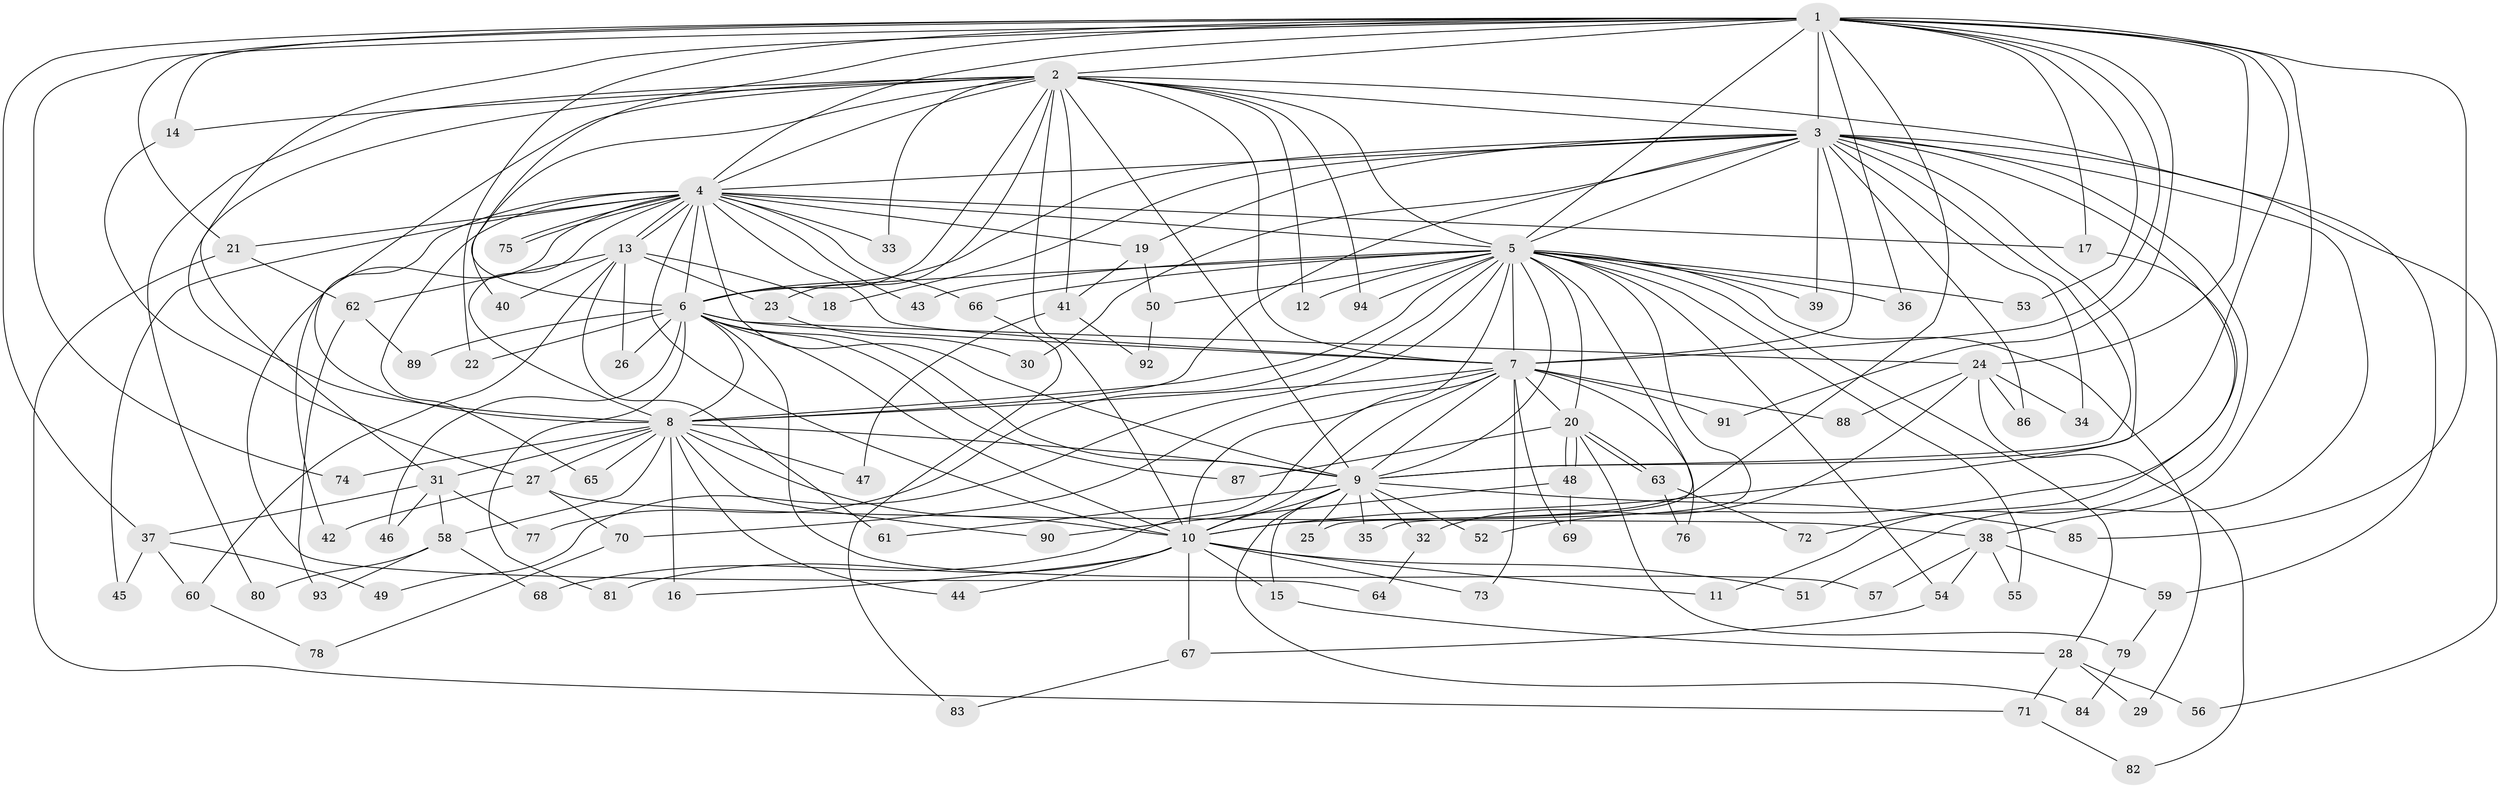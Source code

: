 // Generated by graph-tools (version 1.1) at 2025/44/03/09/25 04:44:07]
// undirected, 94 vertices, 213 edges
graph export_dot {
graph [start="1"]
  node [color=gray90,style=filled];
  1;
  2;
  3;
  4;
  5;
  6;
  7;
  8;
  9;
  10;
  11;
  12;
  13;
  14;
  15;
  16;
  17;
  18;
  19;
  20;
  21;
  22;
  23;
  24;
  25;
  26;
  27;
  28;
  29;
  30;
  31;
  32;
  33;
  34;
  35;
  36;
  37;
  38;
  39;
  40;
  41;
  42;
  43;
  44;
  45;
  46;
  47;
  48;
  49;
  50;
  51;
  52;
  53;
  54;
  55;
  56;
  57;
  58;
  59;
  60;
  61;
  62;
  63;
  64;
  65;
  66;
  67;
  68;
  69;
  70;
  71;
  72;
  73;
  74;
  75;
  76;
  77;
  78;
  79;
  80;
  81;
  82;
  83;
  84;
  85;
  86;
  87;
  88;
  89;
  90;
  91;
  92;
  93;
  94;
  1 -- 2;
  1 -- 3;
  1 -- 4;
  1 -- 5;
  1 -- 6;
  1 -- 7;
  1 -- 8;
  1 -- 9;
  1 -- 10;
  1 -- 14;
  1 -- 17;
  1 -- 21;
  1 -- 22;
  1 -- 24;
  1 -- 36;
  1 -- 37;
  1 -- 38;
  1 -- 53;
  1 -- 74;
  1 -- 85;
  1 -- 91;
  2 -- 3;
  2 -- 4;
  2 -- 5;
  2 -- 6;
  2 -- 7;
  2 -- 8;
  2 -- 9;
  2 -- 10;
  2 -- 12;
  2 -- 14;
  2 -- 23;
  2 -- 31;
  2 -- 33;
  2 -- 40;
  2 -- 41;
  2 -- 59;
  2 -- 80;
  2 -- 94;
  3 -- 4;
  3 -- 5;
  3 -- 6;
  3 -- 7;
  3 -- 8;
  3 -- 9;
  3 -- 10;
  3 -- 11;
  3 -- 18;
  3 -- 19;
  3 -- 30;
  3 -- 34;
  3 -- 39;
  3 -- 51;
  3 -- 52;
  3 -- 56;
  3 -- 86;
  4 -- 5;
  4 -- 6;
  4 -- 7;
  4 -- 8;
  4 -- 9;
  4 -- 10;
  4 -- 13;
  4 -- 13;
  4 -- 17;
  4 -- 19;
  4 -- 21;
  4 -- 33;
  4 -- 42;
  4 -- 43;
  4 -- 45;
  4 -- 64;
  4 -- 65;
  4 -- 66;
  4 -- 75;
  4 -- 75;
  5 -- 6;
  5 -- 7;
  5 -- 8;
  5 -- 9;
  5 -- 10;
  5 -- 12;
  5 -- 20;
  5 -- 25;
  5 -- 28;
  5 -- 29;
  5 -- 35;
  5 -- 36;
  5 -- 39;
  5 -- 43;
  5 -- 49;
  5 -- 50;
  5 -- 53;
  5 -- 54;
  5 -- 55;
  5 -- 66;
  5 -- 77;
  5 -- 94;
  6 -- 7;
  6 -- 8;
  6 -- 9;
  6 -- 10;
  6 -- 22;
  6 -- 24;
  6 -- 26;
  6 -- 46;
  6 -- 57;
  6 -- 81;
  6 -- 87;
  6 -- 89;
  7 -- 8;
  7 -- 9;
  7 -- 10;
  7 -- 20;
  7 -- 68;
  7 -- 69;
  7 -- 70;
  7 -- 73;
  7 -- 76;
  7 -- 88;
  7 -- 91;
  8 -- 9;
  8 -- 10;
  8 -- 16;
  8 -- 27;
  8 -- 31;
  8 -- 44;
  8 -- 47;
  8 -- 58;
  8 -- 65;
  8 -- 74;
  8 -- 90;
  9 -- 10;
  9 -- 15;
  9 -- 25;
  9 -- 32;
  9 -- 35;
  9 -- 52;
  9 -- 61;
  9 -- 84;
  9 -- 85;
  10 -- 11;
  10 -- 15;
  10 -- 16;
  10 -- 44;
  10 -- 51;
  10 -- 67;
  10 -- 73;
  10 -- 81;
  13 -- 18;
  13 -- 23;
  13 -- 26;
  13 -- 40;
  13 -- 60;
  13 -- 61;
  13 -- 62;
  14 -- 27;
  15 -- 28;
  17 -- 72;
  19 -- 41;
  19 -- 50;
  20 -- 48;
  20 -- 48;
  20 -- 63;
  20 -- 63;
  20 -- 79;
  20 -- 87;
  21 -- 62;
  21 -- 71;
  23 -- 30;
  24 -- 32;
  24 -- 34;
  24 -- 82;
  24 -- 86;
  24 -- 88;
  27 -- 38;
  27 -- 42;
  27 -- 70;
  28 -- 29;
  28 -- 56;
  28 -- 71;
  31 -- 37;
  31 -- 46;
  31 -- 58;
  31 -- 77;
  32 -- 64;
  37 -- 45;
  37 -- 49;
  37 -- 60;
  38 -- 54;
  38 -- 55;
  38 -- 57;
  38 -- 59;
  41 -- 47;
  41 -- 92;
  48 -- 69;
  48 -- 90;
  50 -- 92;
  54 -- 67;
  58 -- 68;
  58 -- 80;
  58 -- 93;
  59 -- 79;
  60 -- 78;
  62 -- 89;
  62 -- 93;
  63 -- 72;
  63 -- 76;
  66 -- 83;
  67 -- 83;
  70 -- 78;
  71 -- 82;
  79 -- 84;
}
